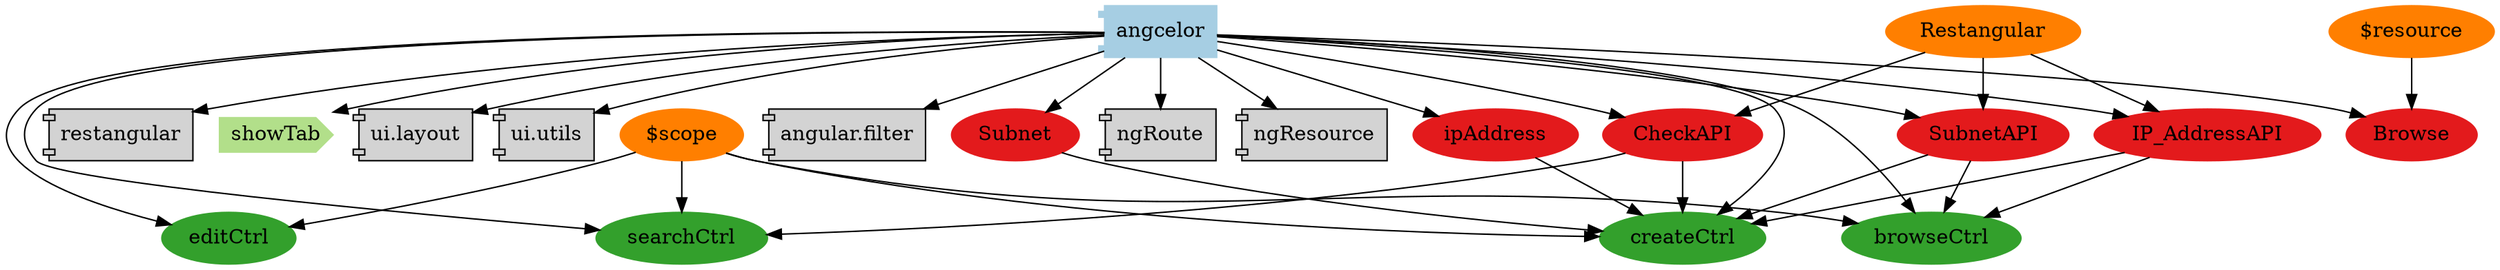 digraph dependencies {
  node[shape="component",style="filled",colorscheme=paired12]

    node[shape="component"]
    
      "angcelor"[label="angcelor", color=1]
    

    
      
        "angcelor" -> "ngRoute"
      
        "angcelor" -> "ngResource"
      
        "angcelor" -> "restangular"
      
        "angcelor" -> "ui.layout"
      
        "angcelor" -> "ui.utils"
      
        "angcelor" -> "angular.filter"
      
    

    node[shape="ellipse"]


    
      

      
        "browseCtrl"[label="browseCtrl", color=4]
      
        "createCtrl"[label="createCtrl", color=4]
      
        "editCtrl"[label="editCtrl", color=4]
      
        "searchCtrl"[label="searchCtrl", color=4]
      

      

      
        "ipAddress"[label="ipAddress", color=6]
      
        "Subnet"[label="Subnet", color=6]
      
        "Browse"[label="Browse", color=6]
      
        "CheckAPI"[label="CheckAPI", color=6]
      
        "IP_AddressAPI"[label="IP_AddressAPI", color=6]
      
        "SubnetAPI"[label="SubnetAPI", color=6]
      


      node[shape="cds"]

      

      
        "showTab"[label="showTab", color=3]
      





      node[shape="ellipse"]
      

      
        "angcelor" -> "showTab"
      

      
        "angcelor" -> "browseCtrl"
      
        "angcelor" -> "createCtrl"
      
        "angcelor" -> "editCtrl"
      
        "angcelor" -> "searchCtrl"
      

      

      
        "angcelor" -> "ipAddress"
      
        "angcelor" -> "Subnet"
      
        "angcelor" -> "Browse"
      
        "angcelor" -> "CheckAPI"
      
        "angcelor" -> "IP_AddressAPI"
      
        "angcelor" -> "SubnetAPI"
      

      











      node[shape="ellipse",style="filled", color=8]
      

      
        
      

      
        
          "$scope"[label="$scope"]
          "$scope" -> "browseCtrl"
        
          "SubnetAPI"[label="SubnetAPI"]
          "SubnetAPI" -> "browseCtrl"
        
          "IP_AddressAPI"[label="IP_AddressAPI"]
          "IP_AddressAPI" -> "browseCtrl"
        
      
        
          "$scope"[label="$scope"]
          "$scope" -> "createCtrl"
        
          "Subnet"[label="Subnet"]
          "Subnet" -> "createCtrl"
        
          "ipAddress"[label="ipAddress"]
          "ipAddress" -> "createCtrl"
        
          "SubnetAPI"[label="SubnetAPI"]
          "SubnetAPI" -> "createCtrl"
        
          "IP_AddressAPI"[label="IP_AddressAPI"]
          "IP_AddressAPI" -> "createCtrl"
        
          "CheckAPI"[label="CheckAPI"]
          "CheckAPI" -> "createCtrl"
        
      
        
          "$scope"[label="$scope"]
          "$scope" -> "editCtrl"
        
      
        
          "$scope"[label="$scope"]
          "$scope" -> "searchCtrl"
        
          "CheckAPI"[label="CheckAPI"]
          "CheckAPI" -> "searchCtrl"
        
      

      

      
        
      
        
      
        
          "$resource"[label="$resource"]
          "$resource" -> "Browse"
        
      
        
          "Restangular"[label="Restangular"]
          "Restangular" -> "CheckAPI"
        
      
        
          "Restangular"[label="Restangular"]
          "Restangular" -> "IP_AddressAPI"
        
      
        
          "Restangular"[label="Restangular"]
          "Restangular" -> "SubnetAPI"
        
      

      

    
}
